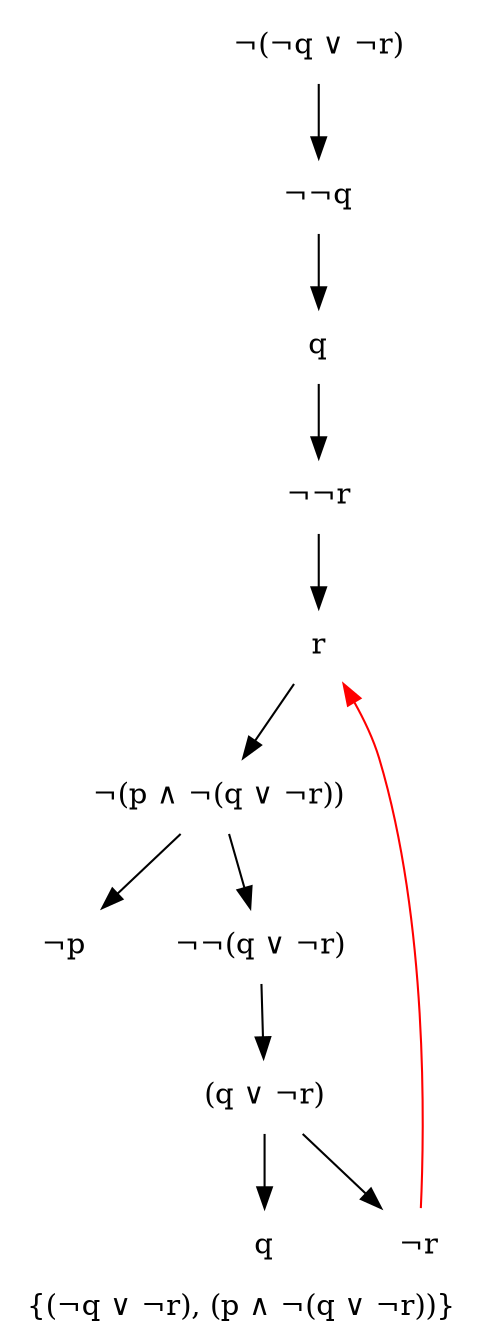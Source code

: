 digraph G {
	label = "{(&not;q &or; &not;r), (p &and; &not;(q &or; &not;r))}";
	node [ shape = "plaintext" ];
	0 [ label = "&not;(&not;q &or; &not;r)" ];
	1 [ label = "&not;&not;q" ];
	0 -> 1;
	2 [ label = "q" ];
	1 -> 2;
	3 [ label = "&not;&not;r" ];
	2 -> 3;
	4 [ label = "r" ];
	3 -> 4;
	5 [ label = "&not;(p &and; &not;(q &or; &not;r))" ];
	4 -> 5;
	6 [ label = "&not;p" ];
	5 -> 6;
	7 [ label = "&not;&not;(q &or; &not;r)" ];
	5 -> 7;
	8 [ label = "(q &or; &not;r)" ];
	7 -> 8;
	9 [ label = "q" ];
	8 -> 9;
	10 [ label = "&not;r" ];
	8 -> 10;
	10 -> 4 [ arrowtail = "normal", color = "red" ];
}